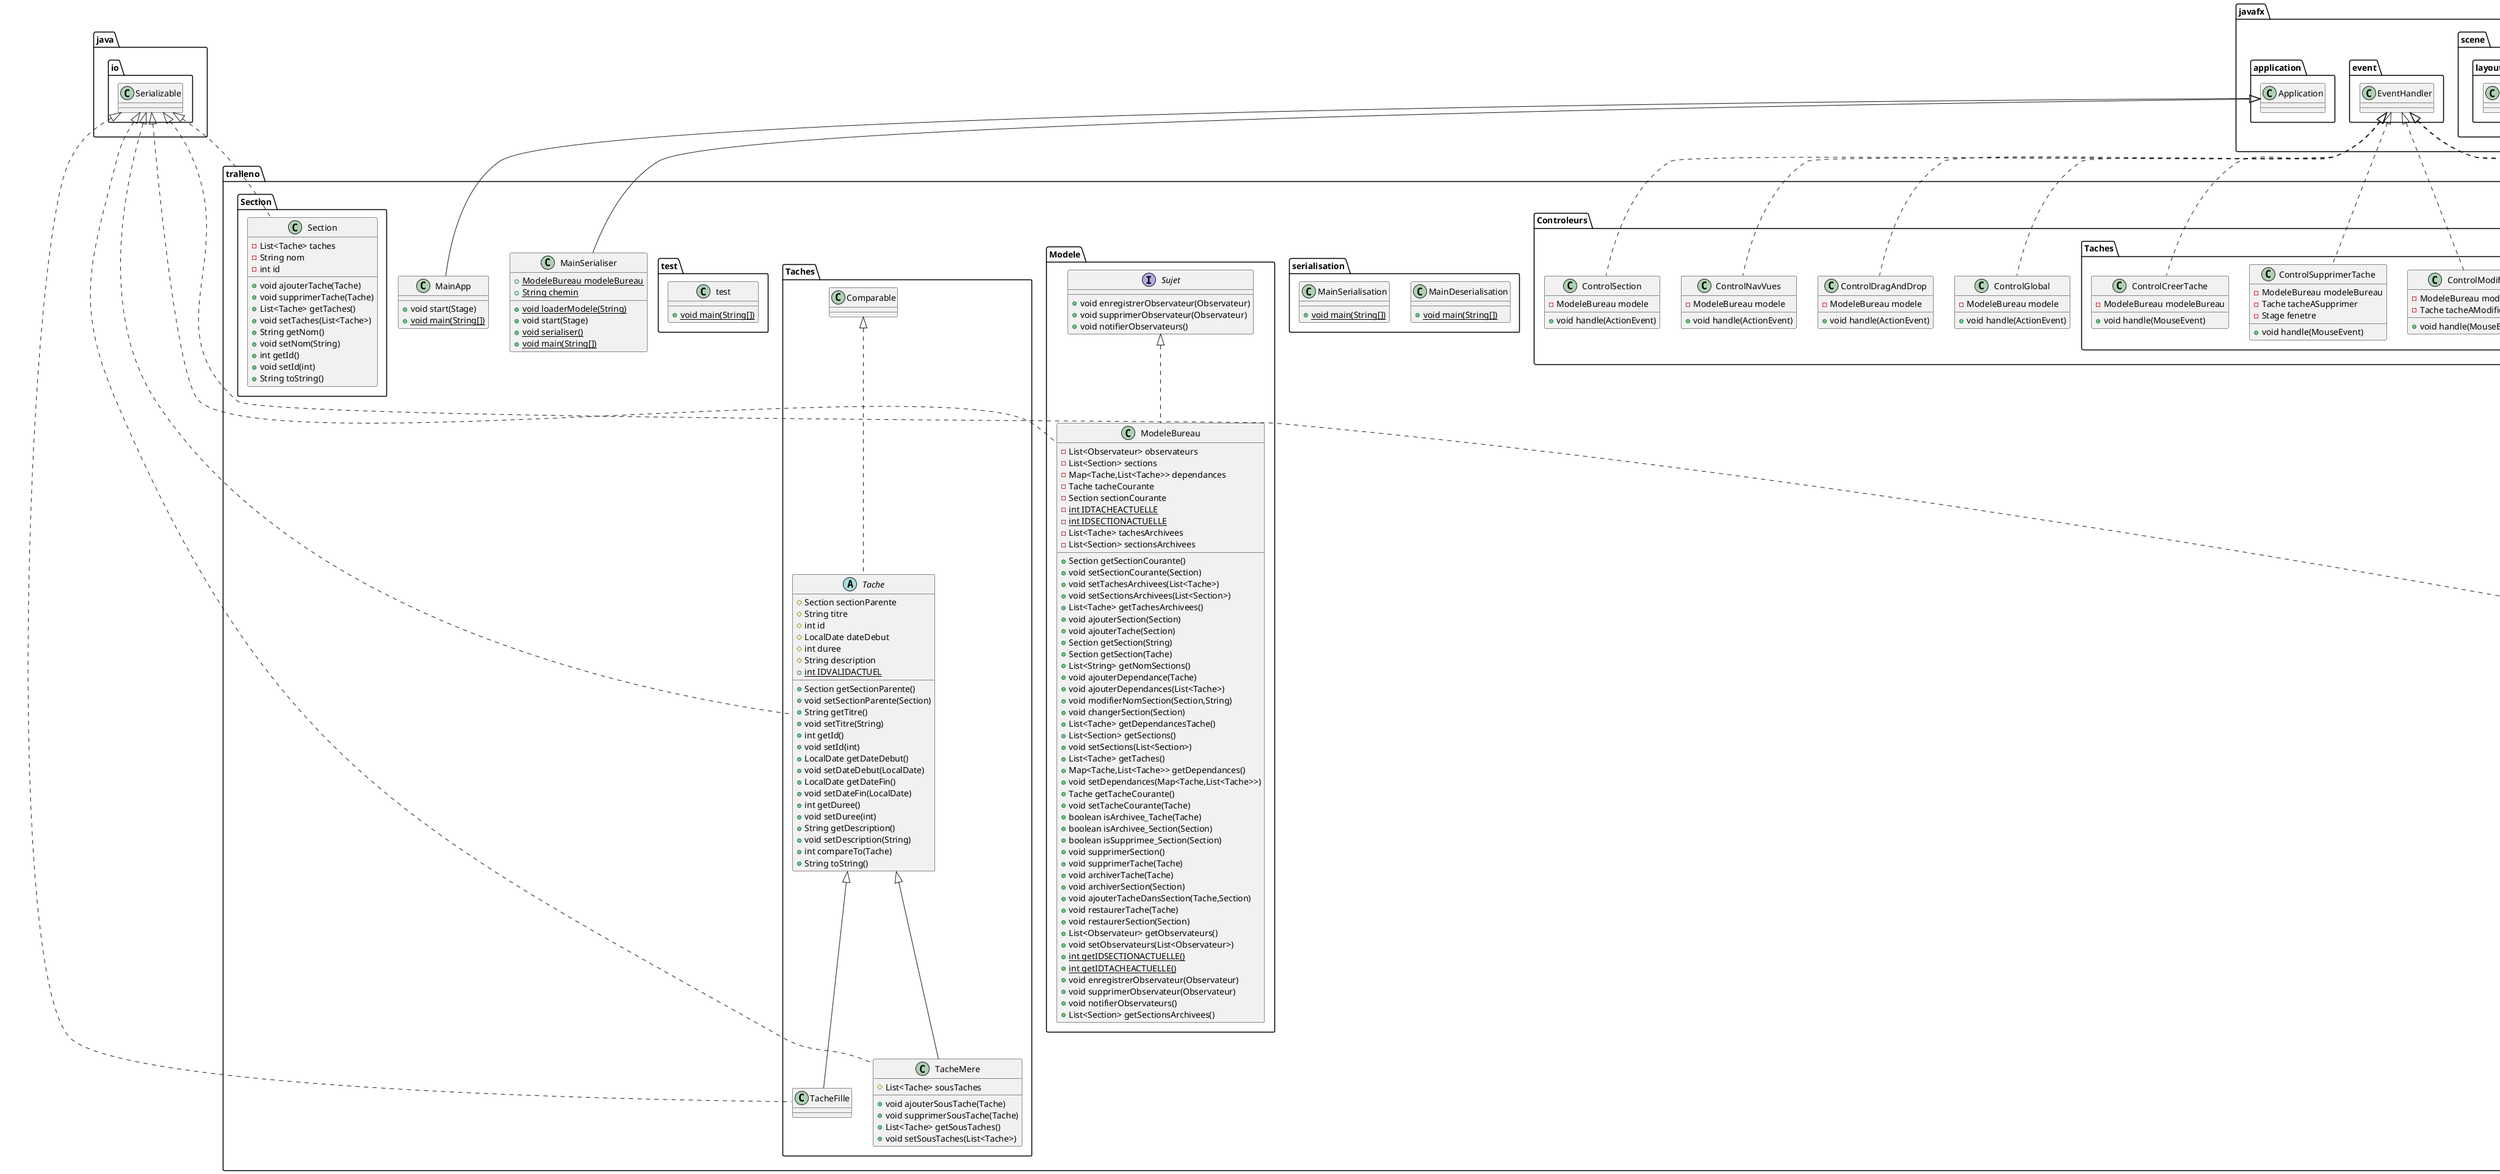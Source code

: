 @startuml
class tralleno.Vues.VueTableau {
- ModeleBureau modeleBureau
+ void actualiser(Sujet)
}
class tralleno.Controleurs.ControlGlobal {
- ModeleBureau modele
+ void handle(ActionEvent)
}
class tralleno.serialisation.MainDeserialisation {
+ {static} void main(String[])
}
abstract class tralleno.Taches.Tache {
# Section sectionParente
# String titre
# int id
# LocalDate dateDebut
# int duree
# String description
+ {static} int IDVALIDACTUEL
+ Section getSectionParente()
+ void setSectionParente(Section)
+ String getTitre()
+ void setTitre(String)
+ int getId()
+ void setId(int)
+ LocalDate getDateDebut()
+ void setDateDebut(LocalDate)
+ LocalDate getDateFin()
+ void setDateFin(LocalDate)
+ int getDuree()
+ void setDuree(int)
+ String getDescription()
+ void setDescription(String)
+ int compareTo(Tache)
+ String toString()
}
class tralleno.Vues.VueBarreActions {
+ {static} int TABLEAU
+ {static} int LISTE
+ {static} int GANTT
}
class tralleno.serialisation.MainSerialisation {
+ {static} void main(String[])
}
class tralleno.Taches.TacheFille {
}
class tralleno.Controleurs.Sections.ControlSupprimerSection {
- ModeleBureau modeleBureau
- Section section
- Stage fenetre
+ void handle(MouseEvent)
}
class tralleno.Controleurs.ControlDragAndDrop {
- ModeleBureau modele
+ void handle(ActionEvent)
}
class tralleno.Controleurs.Taches.ControlModifTache {
- ModeleBureau modeleBureau
- Tache tacheAModifier
+ void handle(MouseEvent)
}
interface tralleno.Vues.Observateur {
+ void actualiser(Sujet)
}
class tralleno.Controleurs.Taches.ControlSupprimerTache {
- ModeleBureau modeleBureau
- Tache tacheASupprimer
- Stage fenetre
+ void handle(MouseEvent)
}
interface tralleno.Modele.Sujet {
+ void enregistrerObservateur(Observateur)
+ void supprimerObservateur(Observateur)
+ void notifierObservateurs()
}
class tralleno.Vues.VueSection {
+ void actualiser(Sujet)
}
class tralleno.Vues.VueGantt {
+ void actualiser(Sujet)
}
class tralleno.Controleurs.ControlNavVues {
- ModeleBureau modele
+ void handle(ActionEvent)
}
class tralleno.Vues.VueTache {
+ void actualiser(Sujet)
}
class tralleno.Modele.ModeleBureau {
- List<Observateur> observateurs
- List<Section> sections
- Map<Tache,List<Tache>> dependances
- Tache tacheCourante
- Section sectionCourante
- {static} int IDTACHEACTUELLE
- {static} int IDSECTIONACTUELLE
- List<Tache> tachesArchivees
- List<Section> sectionsArchivees
+ Section getSectionCourante()
+ void setSectionCourante(Section)
+ void setTachesArchivees(List<Tache>)
+ void setSectionsArchivees(List<Section>)
+ List<Tache> getTachesArchivees()
+ void ajouterSection(Section)
+ void ajouterTache(Section)
+ Section getSection(String)
+ Section getSection(Tache)
+ List<String> getNomSections()
+ void ajouterDependance(Tache)
+ void ajouterDependances(List<Tache>)
+ void modifierNomSection(Section,String)
+ void changerSection(Section)
+ List<Tache> getDependancesTache()
+ List<Section> getSections()
+ void setSections(List<Section>)
+ List<Tache> getTaches()
+ Map<Tache,List<Tache>> getDependances()
+ void setDependances(Map<Tache,List<Tache>>)
+ Tache getTacheCourante()
+ void setTacheCourante(Tache)
+ boolean isArchivee_Tache(Tache)
+ boolean isArchivee_Section(Section)
+ boolean isSupprimee_Section(Section)
+ void supprimerSection()
+ void supprimerTache(Tache)
+ void archiverTache(Tache)
+ void archiverSection(Section)
+ void ajouterTacheDansSection(Tache,Section)
+ void restaurerTache(Tache)
+ void restaurerSection(Section)
+ List<Observateur> getObservateurs()
+ void setObservateurs(List<Observateur>)
+ {static} int getIDSECTIONACTUELLE()
+ {static} int getIDTACHEACTUELLE()
+ void enregistrerObservateur(Observateur)
+ void supprimerObservateur(Observateur)
+ void notifierObservateurs()
+ List<Section> getSectionsArchivees()
}
class tralleno.MainSerialiser {
+ {static} ModeleBureau modeleBureau
+ {static} String chemin
+ {static} void loaderModele(String)
+ void start(Stage)
+ {static} void serialiser()
+ {static} void main(String[])
}
class tralleno.test.test {
+ {static} void main(String[])
}
class tralleno.Vues.VueListe {
+ void actualiser(Sujet)
}
class tralleno.Controleurs.ControlSection {
- ModeleBureau modele
+ void handle(ActionEvent)
}
class tralleno.Section.Section {
- List<Tache> taches
- String nom
- int id
+ void ajouterTache(Tache)
+ void supprimerTache(Tache)
+ List<Tache> getTaches()
+ void setTaches(List<Tache>)
+ String getNom()
+ void setNom(String)
+ int getId()
+ void setId(int)
+ String toString()
}
class tralleno.Taches.TacheMere {
# List<Tache> sousTaches
+ void ajouterSousTache(Tache)
+ void supprimerSousTache(Tache)
+ List<Tache> getSousTaches()
+ void setSousTaches(List<Tache>)
}
class tralleno.MainApp {
+ void start(Stage)
+ {static} void main(String[])
}
class tralleno.Controleurs.Sections.ControlCreerSection {
- ModeleBureau modeleBureau
+ void handle(MouseEvent)
}
class tralleno.Controleurs.Sections.ControlModifSection {
- ModeleBureau modeleBureau
- Section section
+ void handle(MouseEvent)
}
class tralleno.Controleurs.Taches.ControlCreerTache {
- ModeleBureau modeleBureau
+ void handle(MouseEvent)
}


tralleno.Vues.Observateur <|.. tralleno.Vues.VueTableau
java.io.Serializable <|.. tralleno.Vues.VueTableau
javafx.scene.layout.HBox <|-- tralleno.Vues.VueTableau
javafx.event.EventHandler <|.. tralleno.Controleurs.ControlGlobal
tralleno.Taches.Comparable <|.. tralleno.Taches.Tache
java.io.Serializable <|.. tralleno.Taches.Tache
javafx.scene.layout.HBox <|-- tralleno.Vues.VueBarreActions
java.io.Serializable <|.. tralleno.Taches.TacheFille
tralleno.Taches.Tache <|-- tralleno.Taches.TacheFille
javafx.event.EventHandler <|.. tralleno.Controleurs.Sections.ControlSupprimerSection
javafx.event.EventHandler <|.. tralleno.Controleurs.ControlDragAndDrop
javafx.event.EventHandler <|.. tralleno.Controleurs.Taches.ControlModifTache
javafx.event.EventHandler <|.. tralleno.Controleurs.Taches.ControlSupprimerTache
tralleno.Vues.Observateur <|.. tralleno.Vues.VueSection
javafx.scene.layout.VBox <|-- tralleno.Vues.VueSection
tralleno.Vues.Observateur <|.. tralleno.Vues.VueGantt
javafx.event.EventHandler <|.. tralleno.Controleurs.ControlNavVues
tralleno.Vues.Observateur <|.. tralleno.Vues.VueTache
javafx.scene.layout.VBox <|-- tralleno.Vues.VueTache
tralleno.Modele.Sujet <|.. tralleno.Modele.ModeleBureau
java.io.Serializable <|.. tralleno.Modele.ModeleBureau
javafx.application.Application <|-- tralleno.MainSerialiser
tralleno.Vues.Observateur <|.. tralleno.Vues.VueListe
javafx.event.EventHandler <|.. tralleno.Controleurs.ControlSection
java.io.Serializable <|.. tralleno.Section.Section
java.io.Serializable <|.. tralleno.Taches.TacheMere
tralleno.Taches.Tache <|-- tralleno.Taches.TacheMere
javafx.application.Application <|-- tralleno.MainApp
javafx.event.EventHandler <|.. tralleno.Controleurs.Sections.ControlCreerSection
javafx.event.EventHandler <|.. tralleno.Controleurs.Sections.ControlModifSection
javafx.event.EventHandler <|.. tralleno.Controleurs.Taches.ControlCreerTache
@enduml